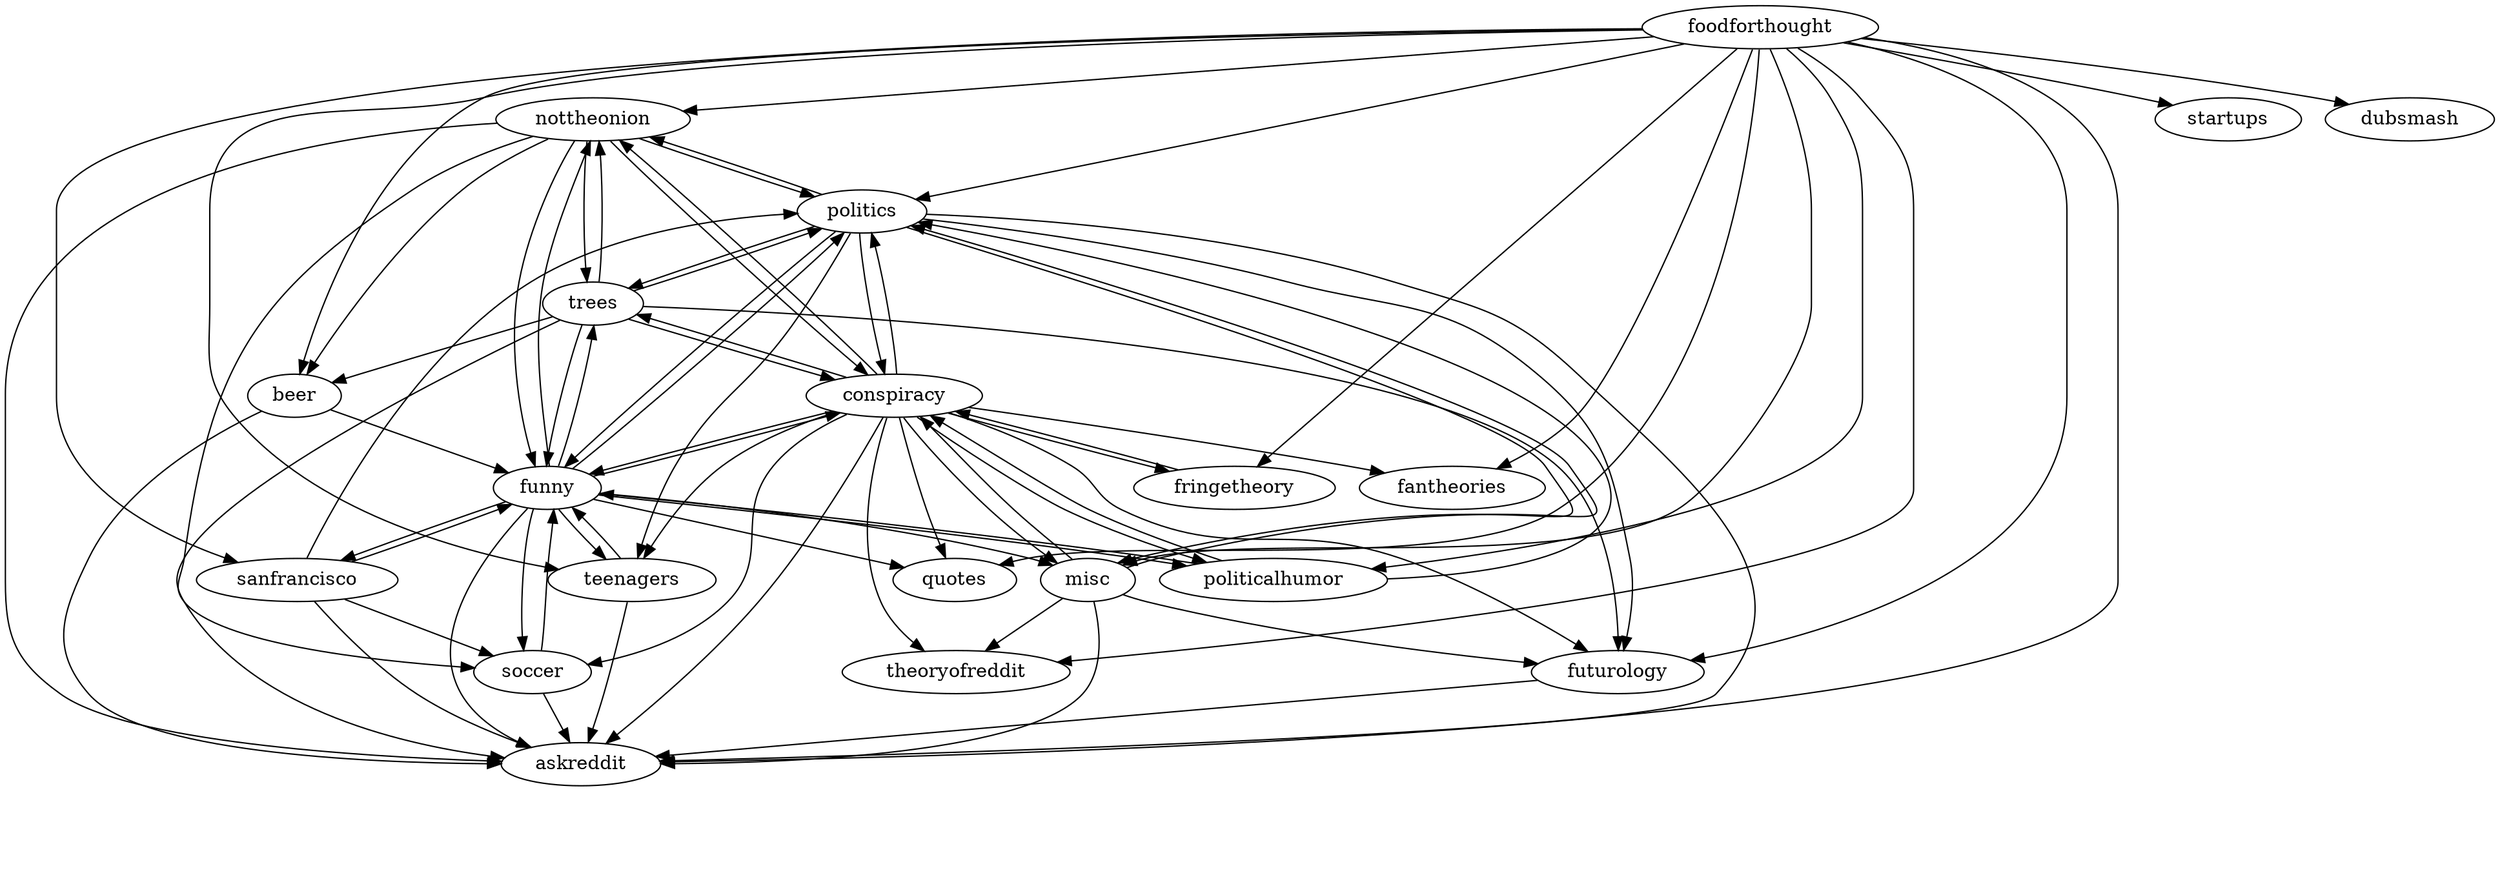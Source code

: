 /*****
 
*****/

digraph G {
  graph [splines=true overlap=false]
  node  [shape=ellipse, width=0.3, height=0.3]
  87 [label="foodforthought"];
  43 [label="askreddit"];
  116 [label="nottheonion"];
  142 [label="politics"];
  229 [label="teenagers"];
  731 [label="fantheories"];
  786 [label="quotes"];
  1070 [label="beer"];
  1142 [label="theoryofreddit"];
  1171 [label="futurology"];
  1295 [label="misc"];
  2417 [label="politicalhumor"];
  2771 [label="startups"];
  3220 [label="sanfrancisco"];
  27376 [label="fringetheory"];
  39681 [label="dubsmash"];
  11 [label="soccer"];
  19 [label="funny"];
  33 [label="conspiracy"];
  57 [label="trees"];
  87 -> 43;
  87 -> 116;
  87 -> 142;
  87 -> 229;
  87 -> 731;
  87 -> 786;
  87 -> 1070;
  87 -> 1142;
  87 -> 1171;
  87 -> 1295;
  87 -> 2417;
  87 -> 2771;
  87 -> 3220;
  87 -> 27376;
  87 -> 39681;
  116 -> 11;
  116 -> 19;
  116 -> 33;
  116 -> 43;
  116 -> 57;
  116 -> 142;
  116 -> 1070;
  142 -> 19;
  142 -> 33;
  142 -> 43;
  142 -> 57;
  142 -> 116;
  142 -> 229;
  142 -> 1171;
  142 -> 1295;
  229 -> 19;
  229 -> 43;
  1070 -> 19;
  1070 -> 43;
  1171 -> 43;
  1295 -> 33;
  1295 -> 43;
  1295 -> 142;
  1295 -> 1142;
  1295 -> 1171;
  2417 -> 19;
  2417 -> 33;
  2417 -> 142;
  3220 -> 11;
  3220 -> 19;
  3220 -> 43;
  3220 -> 142;
  27376 -> 33;
  11 -> 19;
  11 -> 43;
  19 -> 11;
  19 -> 33;
  19 -> 43;
  19 -> 57;
  19 -> 116;
  19 -> 142;
  19 -> 229;
  19 -> 786;
  19 -> 1295;
  19 -> 2417;
  19 -> 3220;
  33 -> 11;
  33 -> 19;
  33 -> 43;
  33 -> 57;
  33 -> 116;
  33 -> 142;
  33 -> 229;
  33 -> 731;
  33 -> 786;
  33 -> 1142;
  33 -> 1171;
  33 -> 1295;
  33 -> 2417;
  33 -> 27376;
  57 -> 19;
  57 -> 33;
  57 -> 43;
  57 -> 116;
  57 -> 142;
  57 -> 1070;
  57 -> 1171;
  label = "\n \n";  fontsize=24;
}
